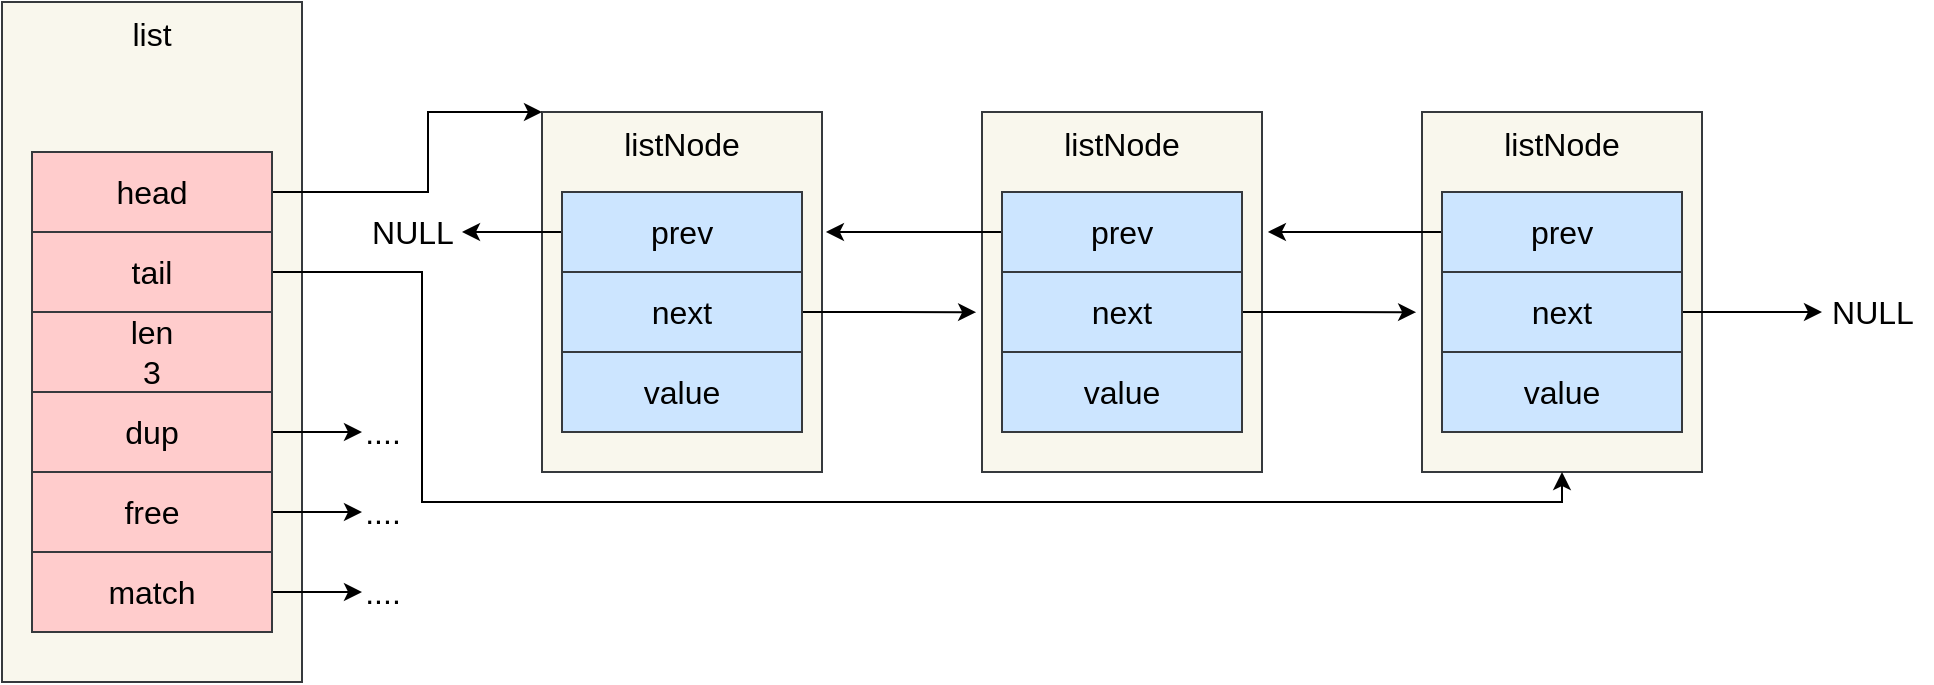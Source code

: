 <mxfile version="13.9.9" type="device"><diagram id="2q5uHErHKjHnLGND6ses" name="第 1 页"><mxGraphModel dx="946" dy="610" grid="1" gridSize="10" guides="1" tooltips="1" connect="1" arrows="1" fold="1" page="1" pageScale="1" pageWidth="827" pageHeight="1169" math="0" shadow="0"><root><mxCell id="0"/><mxCell id="1" parent="0"/><mxCell id="dC6jCbROPeDIyllUdoQO-2" value="listNode" style="rounded=0;whiteSpace=wrap;html=1;horizontal=1;verticalAlign=top;fontSize=16;fillColor=#f9f7ed;strokeColor=#36393d;" vertex="1" parent="1"><mxGeometry x="270" y="395" width="140" height="180" as="geometry"/></mxCell><mxCell id="dC6jCbROPeDIyllUdoQO-3" style="edgeStyle=orthogonalEdgeStyle;rounded=0;orthogonalLoop=1;jettySize=auto;html=1;fontSize=16;" edge="1" parent="1" source="dC6jCbROPeDIyllUdoQO-4"><mxGeometry relative="1" as="geometry"><mxPoint x="230" y="455" as="targetPoint"/></mxGeometry></mxCell><mxCell id="dC6jCbROPeDIyllUdoQO-4" value="prev" style="rounded=0;whiteSpace=wrap;html=1;fontSize=16;fillColor=#cce5ff;strokeColor=#36393d;" vertex="1" parent="1"><mxGeometry x="280" y="435" width="120" height="40" as="geometry"/></mxCell><mxCell id="dC6jCbROPeDIyllUdoQO-5" style="edgeStyle=orthogonalEdgeStyle;rounded=0;orthogonalLoop=1;jettySize=auto;html=1;entryX=-0.021;entryY=0.556;entryDx=0;entryDy=0;entryPerimeter=0;fontSize=16;" edge="1" parent="1" source="dC6jCbROPeDIyllUdoQO-6" target="dC6jCbROPeDIyllUdoQO-8"><mxGeometry relative="1" as="geometry"/></mxCell><mxCell id="dC6jCbROPeDIyllUdoQO-6" value="next" style="rounded=0;whiteSpace=wrap;html=1;fontSize=16;fillColor=#cce5ff;strokeColor=#36393d;" vertex="1" parent="1"><mxGeometry x="280" y="475" width="120" height="40" as="geometry"/></mxCell><mxCell id="dC6jCbROPeDIyllUdoQO-7" value="value" style="rounded=0;whiteSpace=wrap;html=1;fontSize=16;fillColor=#cce5ff;strokeColor=#36393d;" vertex="1" parent="1"><mxGeometry x="280" y="515" width="120" height="40" as="geometry"/></mxCell><mxCell id="dC6jCbROPeDIyllUdoQO-8" value="listNode" style="rounded=0;whiteSpace=wrap;html=1;horizontal=1;verticalAlign=top;fontSize=16;fillColor=#f9f7ed;strokeColor=#36393d;" vertex="1" parent="1"><mxGeometry x="490" y="395" width="140" height="180" as="geometry"/></mxCell><mxCell id="dC6jCbROPeDIyllUdoQO-9" style="edgeStyle=orthogonalEdgeStyle;rounded=0;orthogonalLoop=1;jettySize=auto;html=1;entryX=1.014;entryY=0.333;entryDx=0;entryDy=0;entryPerimeter=0;fontSize=16;" edge="1" parent="1" source="dC6jCbROPeDIyllUdoQO-10" target="dC6jCbROPeDIyllUdoQO-2"><mxGeometry relative="1" as="geometry"/></mxCell><mxCell id="dC6jCbROPeDIyllUdoQO-10" value="prev" style="rounded=0;whiteSpace=wrap;html=1;fontSize=16;fillColor=#cce5ff;strokeColor=#36393d;" vertex="1" parent="1"><mxGeometry x="500" y="435" width="120" height="40" as="geometry"/></mxCell><mxCell id="dC6jCbROPeDIyllUdoQO-11" style="edgeStyle=orthogonalEdgeStyle;rounded=0;orthogonalLoop=1;jettySize=auto;html=1;entryX=-0.021;entryY=0.556;entryDx=0;entryDy=0;entryPerimeter=0;fontSize=16;" edge="1" parent="1" source="dC6jCbROPeDIyllUdoQO-12" target="dC6jCbROPeDIyllUdoQO-14"><mxGeometry relative="1" as="geometry"/></mxCell><mxCell id="dC6jCbROPeDIyllUdoQO-12" value="next" style="rounded=0;whiteSpace=wrap;html=1;fontSize=16;fillColor=#cce5ff;strokeColor=#36393d;" vertex="1" parent="1"><mxGeometry x="500" y="475" width="120" height="40" as="geometry"/></mxCell><mxCell id="dC6jCbROPeDIyllUdoQO-13" value="value" style="rounded=0;whiteSpace=wrap;html=1;fontSize=16;fillColor=#cce5ff;strokeColor=#36393d;" vertex="1" parent="1"><mxGeometry x="500" y="515" width="120" height="40" as="geometry"/></mxCell><mxCell id="dC6jCbROPeDIyllUdoQO-14" value="listNode" style="rounded=0;whiteSpace=wrap;html=1;horizontal=1;verticalAlign=top;fontSize=16;fillColor=#f9f7ed;strokeColor=#36393d;" vertex="1" parent="1"><mxGeometry x="710" y="395" width="140" height="180" as="geometry"/></mxCell><mxCell id="dC6jCbROPeDIyllUdoQO-15" style="edgeStyle=orthogonalEdgeStyle;rounded=0;orthogonalLoop=1;jettySize=auto;html=1;entryX=1.021;entryY=0.333;entryDx=0;entryDy=0;entryPerimeter=0;fontSize=16;" edge="1" parent="1" source="dC6jCbROPeDIyllUdoQO-16" target="dC6jCbROPeDIyllUdoQO-8"><mxGeometry relative="1" as="geometry"/></mxCell><mxCell id="dC6jCbROPeDIyllUdoQO-16" value="prev" style="rounded=0;whiteSpace=wrap;html=1;fontSize=16;fillColor=#cce5ff;strokeColor=#36393d;" vertex="1" parent="1"><mxGeometry x="720" y="435" width="120" height="40" as="geometry"/></mxCell><mxCell id="dC6jCbROPeDIyllUdoQO-17" style="edgeStyle=orthogonalEdgeStyle;rounded=0;orthogonalLoop=1;jettySize=auto;html=1;fontSize=16;" edge="1" parent="1" source="dC6jCbROPeDIyllUdoQO-18"><mxGeometry relative="1" as="geometry"><mxPoint x="910" y="495" as="targetPoint"/></mxGeometry></mxCell><mxCell id="dC6jCbROPeDIyllUdoQO-18" value="next" style="rounded=0;whiteSpace=wrap;html=1;fontSize=16;fillColor=#cce5ff;strokeColor=#36393d;" vertex="1" parent="1"><mxGeometry x="720" y="475" width="120" height="40" as="geometry"/></mxCell><mxCell id="dC6jCbROPeDIyllUdoQO-19" value="value" style="rounded=0;whiteSpace=wrap;html=1;fontSize=16;fillColor=#cce5ff;strokeColor=#36393d;" vertex="1" parent="1"><mxGeometry x="720" y="515" width="120" height="40" as="geometry"/></mxCell><mxCell id="dC6jCbROPeDIyllUdoQO-20" value="NULL" style="text;html=1;align=center;verticalAlign=middle;resizable=0;points=[];autosize=1;fontSize=16;" vertex="1" parent="1"><mxGeometry x="905" y="485" width="60" height="20" as="geometry"/></mxCell><mxCell id="dC6jCbROPeDIyllUdoQO-22" value="list" style="rounded=0;whiteSpace=wrap;html=1;horizontal=1;verticalAlign=top;fontSize=16;fillColor=#f9f7ed;strokeColor=#36393d;" vertex="1" parent="1"><mxGeometry y="340" width="150" height="340" as="geometry"/></mxCell><mxCell id="dC6jCbROPeDIyllUdoQO-30" style="edgeStyle=orthogonalEdgeStyle;rounded=0;orthogonalLoop=1;jettySize=auto;html=1;entryX=0;entryY=0;entryDx=0;entryDy=0;fontSize=16;" edge="1" parent="1" source="dC6jCbROPeDIyllUdoQO-23" target="dC6jCbROPeDIyllUdoQO-2"><mxGeometry relative="1" as="geometry"><Array as="points"><mxPoint x="213" y="435"/><mxPoint x="213" y="395"/></Array></mxGeometry></mxCell><mxCell id="dC6jCbROPeDIyllUdoQO-23" value="head" style="rounded=0;whiteSpace=wrap;html=1;fontSize=16;fillColor=#ffcccc;strokeColor=#36393d;" vertex="1" parent="1"><mxGeometry x="15" y="415" width="120" height="40" as="geometry"/></mxCell><mxCell id="dC6jCbROPeDIyllUdoQO-31" style="edgeStyle=orthogonalEdgeStyle;rounded=0;orthogonalLoop=1;jettySize=auto;html=1;entryX=0.5;entryY=1;entryDx=0;entryDy=0;fontSize=16;" edge="1" parent="1" source="dC6jCbROPeDIyllUdoQO-24" target="dC6jCbROPeDIyllUdoQO-14"><mxGeometry relative="1" as="geometry"><Array as="points"><mxPoint x="210" y="475"/><mxPoint x="210" y="590"/><mxPoint x="780" y="590"/></Array></mxGeometry></mxCell><mxCell id="dC6jCbROPeDIyllUdoQO-24" value="tail" style="rounded=0;whiteSpace=wrap;html=1;fontSize=16;fillColor=#ffcccc;strokeColor=#36393d;" vertex="1" parent="1"><mxGeometry x="15" y="455" width="120" height="40" as="geometry"/></mxCell><mxCell id="dC6jCbROPeDIyllUdoQO-25" value="len&lt;br style=&quot;font-size: 16px;&quot;&gt;3" style="rounded=0;whiteSpace=wrap;html=1;fontSize=16;fillColor=#ffcccc;strokeColor=#36393d;" vertex="1" parent="1"><mxGeometry x="15" y="495" width="120" height="40" as="geometry"/></mxCell><mxCell id="dC6jCbROPeDIyllUdoQO-34" style="edgeStyle=orthogonalEdgeStyle;rounded=0;orthogonalLoop=1;jettySize=auto;html=1;fontSize=16;" edge="1" parent="1" source="dC6jCbROPeDIyllUdoQO-26"><mxGeometry relative="1" as="geometry"><mxPoint x="180" y="555" as="targetPoint"/></mxGeometry></mxCell><mxCell id="dC6jCbROPeDIyllUdoQO-26" value="dup" style="rounded=0;whiteSpace=wrap;html=1;fontSize=16;fillColor=#ffcccc;strokeColor=#36393d;" vertex="1" parent="1"><mxGeometry x="15" y="535" width="120" height="40" as="geometry"/></mxCell><mxCell id="dC6jCbROPeDIyllUdoQO-33" style="edgeStyle=orthogonalEdgeStyle;rounded=0;orthogonalLoop=1;jettySize=auto;html=1;fontSize=16;" edge="1" parent="1" source="dC6jCbROPeDIyllUdoQO-27"><mxGeometry relative="1" as="geometry"><mxPoint x="180" y="595" as="targetPoint"/></mxGeometry></mxCell><mxCell id="dC6jCbROPeDIyllUdoQO-27" value="free" style="rounded=0;whiteSpace=wrap;html=1;fontSize=16;fillColor=#ffcccc;strokeColor=#36393d;" vertex="1" parent="1"><mxGeometry x="15" y="575" width="120" height="40" as="geometry"/></mxCell><mxCell id="dC6jCbROPeDIyllUdoQO-32" style="edgeStyle=orthogonalEdgeStyle;rounded=0;orthogonalLoop=1;jettySize=auto;html=1;fontSize=16;" edge="1" parent="1" source="dC6jCbROPeDIyllUdoQO-28"><mxGeometry relative="1" as="geometry"><mxPoint x="180" y="635" as="targetPoint"/></mxGeometry></mxCell><mxCell id="dC6jCbROPeDIyllUdoQO-28" value="match" style="rounded=0;whiteSpace=wrap;html=1;fontSize=16;fillColor=#ffcccc;strokeColor=#36393d;" vertex="1" parent="1"><mxGeometry x="15" y="615" width="120" height="40" as="geometry"/></mxCell><mxCell id="dC6jCbROPeDIyllUdoQO-29" value="NULL" style="text;html=1;align=center;verticalAlign=middle;resizable=0;points=[];autosize=1;fontSize=16;" vertex="1" parent="1"><mxGeometry x="175" y="445" width="60" height="20" as="geometry"/></mxCell><mxCell id="dC6jCbROPeDIyllUdoQO-35" value="...." style="text;html=1;align=center;verticalAlign=middle;resizable=0;points=[];autosize=1;fontSize=16;" vertex="1" parent="1"><mxGeometry x="175" y="545" width="30" height="20" as="geometry"/></mxCell><mxCell id="dC6jCbROPeDIyllUdoQO-36" value="...." style="text;html=1;align=center;verticalAlign=middle;resizable=0;points=[];autosize=1;fontSize=16;" vertex="1" parent="1"><mxGeometry x="175" y="585" width="30" height="20" as="geometry"/></mxCell><mxCell id="dC6jCbROPeDIyllUdoQO-37" value="...." style="text;html=1;align=center;verticalAlign=middle;resizable=0;points=[];autosize=1;fontSize=16;" vertex="1" parent="1"><mxGeometry x="175" y="625" width="30" height="20" as="geometry"/></mxCell></root></mxGraphModel></diagram></mxfile>